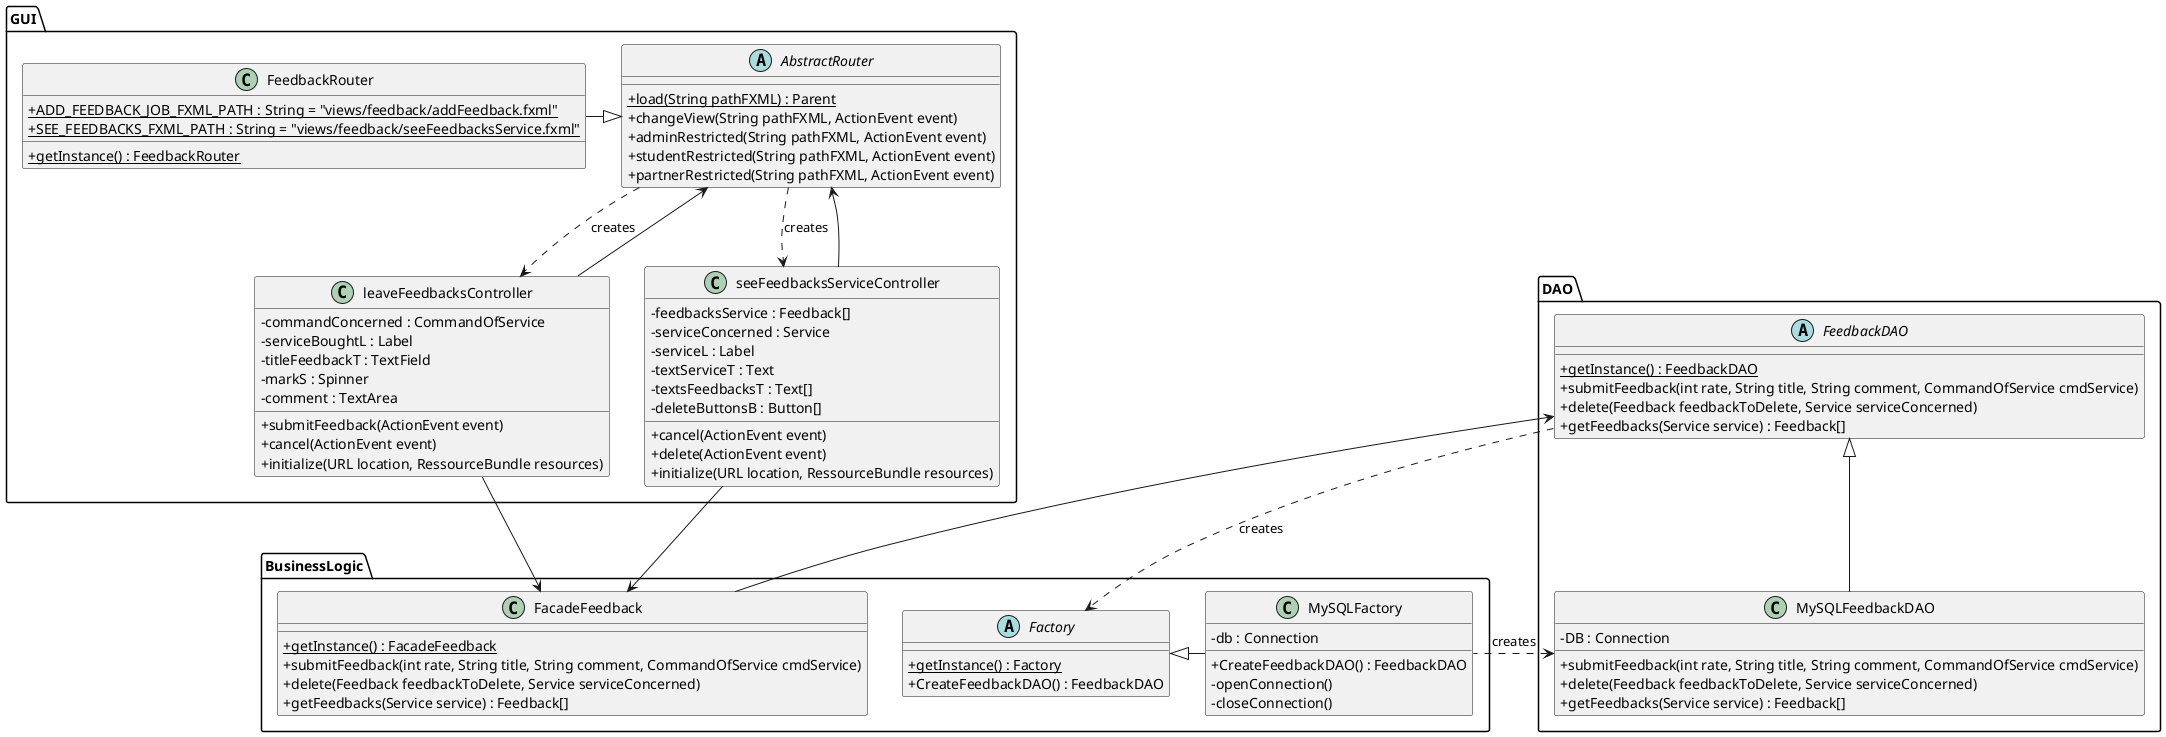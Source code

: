 @startuml
skinparam classAttributeIconSize 0

package GUI{
    abstract class AbstractRouter{
        + {static} load(String pathFXML) : Parent
        + changeView(String pathFXML, ActionEvent event)
        + adminRestricted(String pathFXML, ActionEvent event)
        + studentRestricted(String pathFXML, ActionEvent event)
        + partnerRestricted(String pathFXML, ActionEvent event)
    }

    class FeedbackRouter{
        + {static} ADD_FEEDBACK_JOB_FXML_PATH : String = "views/feedback/addFeedback.fxml"
        + {static} SEE_FEEDBACKS_FXML_PATH : String = "views/feedback/seeFeedbacksService.fxml"
        + {static} getInstance() : FeedbackRouter

    }

    class leaveFeedbacksController{
        - commandConcerned : CommandOfService
        - serviceBoughtL : Label
        - titleFeedbackT : TextField
        - markS : Spinner
        - comment : TextArea
        + submitFeedback(ActionEvent event)
        + cancel(ActionEvent event)
        + initialize(URL location, RessourceBundle resources)
    }

    class seeFeedbacksServiceController{
        - feedbacksService : Feedback[]
        - serviceConcerned : Service
        - serviceL : Label
        - textServiceT : Text
        - textsFeedbacksT : Text[]
        - deleteButtonsB : Button[]
        + cancel(ActionEvent event)
        + delete(ActionEvent event)
        + initialize(URL location, RessourceBundle resources)
    }

    FeedbackRouter -right-|> AbstractRouter

    leaveFeedbacksController --> AbstractRouter
    seeFeedbacksServiceController --> AbstractRouter

    AbstractRouter ..> leaveFeedbacksController : creates
    AbstractRouter ..> seeFeedbacksServiceController : creates
}

package BusinessLogic{
    class FacadeFeedback{
        + {static} getInstance() : FacadeFeedback
        + submitFeedback(int rate, String title, String comment, CommandOfService cmdService)
        + delete(Feedback feedbackToDelete, Service serviceConcerned)
        + getFeedbacks(Service service) : Feedback[]
    }

    abstract class Factory{
        + {static} getInstance() : Factory
        + CreateFeedbackDAO() : FeedbackDAO
    }

    class MySQLFactory{
        - db : Connection
        + CreateFeedbackDAO() : FeedbackDAO
        - openConnection()
        - closeConnection()
    }

    leaveFeedbacksController --> FacadeFeedback
    seeFeedbacksServiceController --> FacadeFeedback

    MySQLFactory -left-|> Factory
}

package DAO{
    abstract class FeedbackDAO{
        + {static} getInstance() : FeedbackDAO
        + submitFeedback(int rate, String title, String comment, CommandOfService cmdService)
        + delete(Feedback feedbackToDelete, Service serviceConcerned)
        + getFeedbacks(Service service) : Feedback[]
    }

    class MySQLFeedbackDAO{
        - DB : Connection
        + submitFeedback(int rate, String title, String comment, CommandOfService cmdService)
        + delete(Feedback feedbackToDelete, Service serviceConcerned)
        + getFeedbacks(Service service) : Feedback[]
    }

    MySQLFeedbackDAO -up-|> FeedbackDAO
    FeedbackDAO <-right- FacadeFeedback

    FeedbackDAO ..> Factory  : creates
    MySQLFeedbackDAO <.right. MySQLFactory : creates

}

@enduml